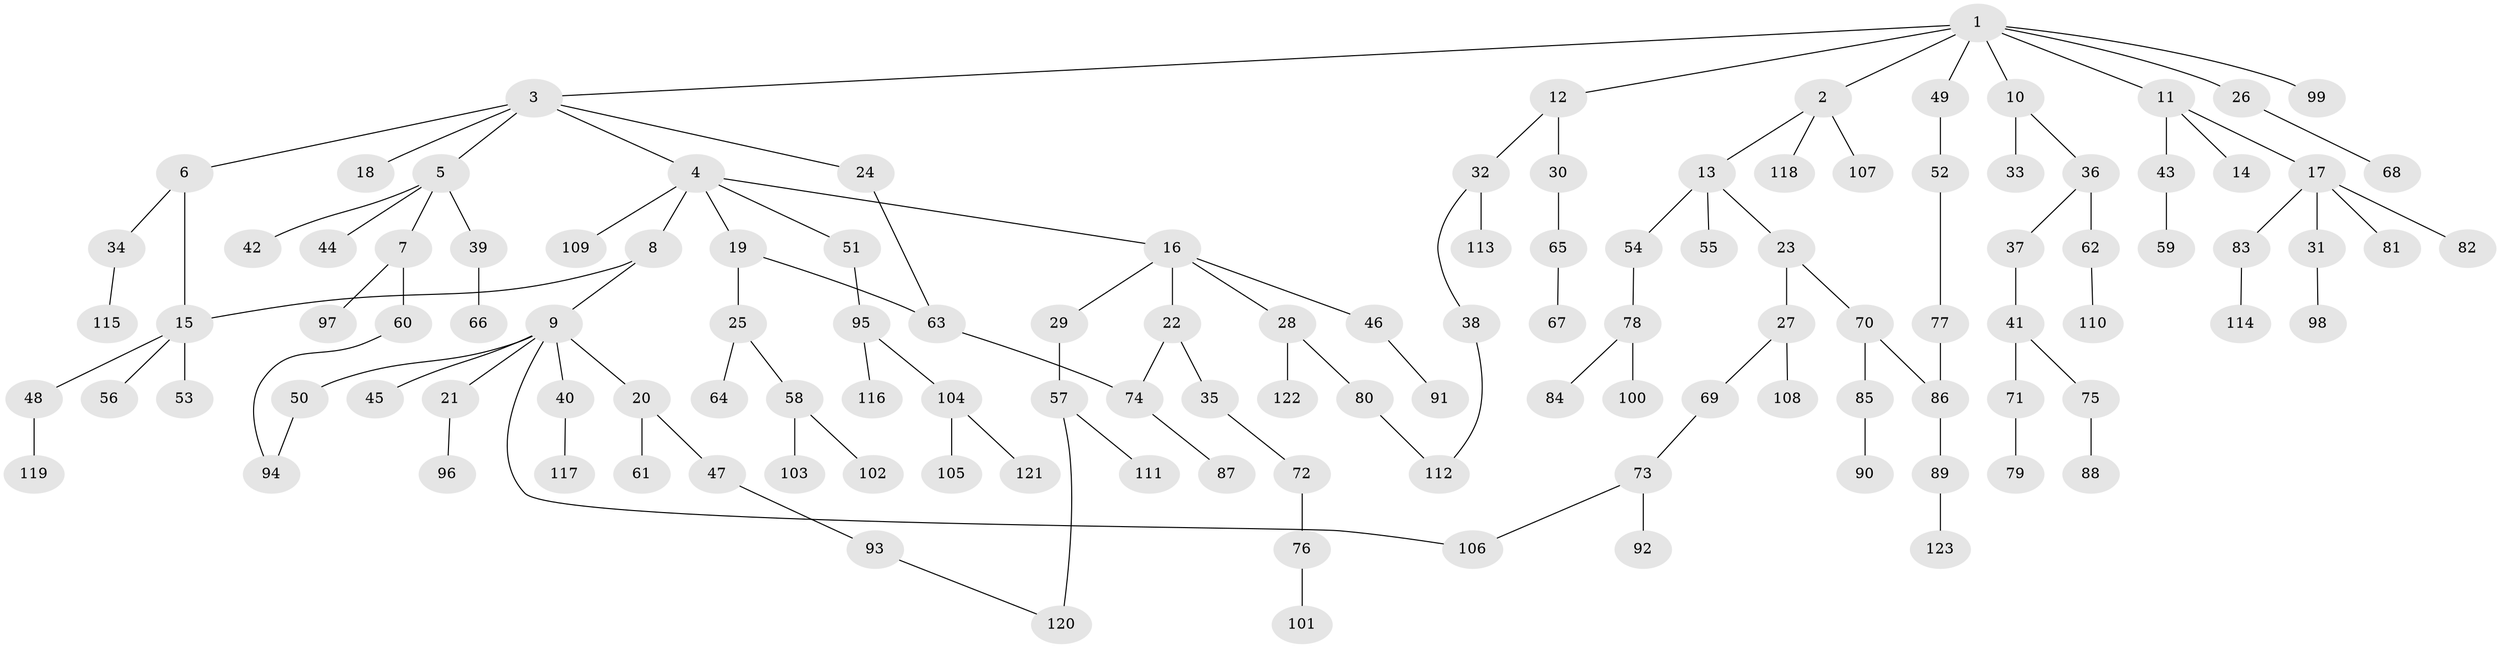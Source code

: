 // Generated by graph-tools (version 1.1) at 2025/41/03/09/25 04:41:36]
// undirected, 123 vertices, 130 edges
graph export_dot {
graph [start="1"]
  node [color=gray90,style=filled];
  1;
  2;
  3;
  4;
  5;
  6;
  7;
  8;
  9;
  10;
  11;
  12;
  13;
  14;
  15;
  16;
  17;
  18;
  19;
  20;
  21;
  22;
  23;
  24;
  25;
  26;
  27;
  28;
  29;
  30;
  31;
  32;
  33;
  34;
  35;
  36;
  37;
  38;
  39;
  40;
  41;
  42;
  43;
  44;
  45;
  46;
  47;
  48;
  49;
  50;
  51;
  52;
  53;
  54;
  55;
  56;
  57;
  58;
  59;
  60;
  61;
  62;
  63;
  64;
  65;
  66;
  67;
  68;
  69;
  70;
  71;
  72;
  73;
  74;
  75;
  76;
  77;
  78;
  79;
  80;
  81;
  82;
  83;
  84;
  85;
  86;
  87;
  88;
  89;
  90;
  91;
  92;
  93;
  94;
  95;
  96;
  97;
  98;
  99;
  100;
  101;
  102;
  103;
  104;
  105;
  106;
  107;
  108;
  109;
  110;
  111;
  112;
  113;
  114;
  115;
  116;
  117;
  118;
  119;
  120;
  121;
  122;
  123;
  1 -- 2;
  1 -- 3;
  1 -- 10;
  1 -- 11;
  1 -- 12;
  1 -- 26;
  1 -- 49;
  1 -- 99;
  2 -- 13;
  2 -- 107;
  2 -- 118;
  3 -- 4;
  3 -- 5;
  3 -- 6;
  3 -- 18;
  3 -- 24;
  4 -- 8;
  4 -- 16;
  4 -- 19;
  4 -- 51;
  4 -- 109;
  5 -- 7;
  5 -- 39;
  5 -- 42;
  5 -- 44;
  6 -- 15;
  6 -- 34;
  7 -- 60;
  7 -- 97;
  8 -- 9;
  8 -- 15;
  9 -- 20;
  9 -- 21;
  9 -- 40;
  9 -- 45;
  9 -- 50;
  9 -- 106;
  10 -- 33;
  10 -- 36;
  11 -- 14;
  11 -- 17;
  11 -- 43;
  12 -- 30;
  12 -- 32;
  13 -- 23;
  13 -- 54;
  13 -- 55;
  15 -- 48;
  15 -- 53;
  15 -- 56;
  16 -- 22;
  16 -- 28;
  16 -- 29;
  16 -- 46;
  17 -- 31;
  17 -- 81;
  17 -- 82;
  17 -- 83;
  19 -- 25;
  19 -- 63;
  20 -- 47;
  20 -- 61;
  21 -- 96;
  22 -- 35;
  22 -- 74;
  23 -- 27;
  23 -- 70;
  24 -- 63;
  25 -- 58;
  25 -- 64;
  26 -- 68;
  27 -- 69;
  27 -- 108;
  28 -- 80;
  28 -- 122;
  29 -- 57;
  30 -- 65;
  31 -- 98;
  32 -- 38;
  32 -- 113;
  34 -- 115;
  35 -- 72;
  36 -- 37;
  36 -- 62;
  37 -- 41;
  38 -- 112;
  39 -- 66;
  40 -- 117;
  41 -- 71;
  41 -- 75;
  43 -- 59;
  46 -- 91;
  47 -- 93;
  48 -- 119;
  49 -- 52;
  50 -- 94;
  51 -- 95;
  52 -- 77;
  54 -- 78;
  57 -- 111;
  57 -- 120;
  58 -- 102;
  58 -- 103;
  60 -- 94;
  62 -- 110;
  63 -- 74;
  65 -- 67;
  69 -- 73;
  70 -- 85;
  70 -- 86;
  71 -- 79;
  72 -- 76;
  73 -- 92;
  73 -- 106;
  74 -- 87;
  75 -- 88;
  76 -- 101;
  77 -- 86;
  78 -- 84;
  78 -- 100;
  80 -- 112;
  83 -- 114;
  85 -- 90;
  86 -- 89;
  89 -- 123;
  93 -- 120;
  95 -- 104;
  95 -- 116;
  104 -- 105;
  104 -- 121;
}
